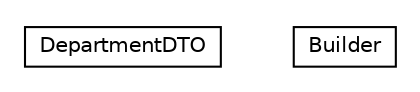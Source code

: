 #!/usr/local/bin/dot
#
# Class diagram 
# Generated by UMLGraph version 5.1 (http://www.umlgraph.org/)
#

digraph G {
	edge [fontname="Helvetica",fontsize=10,labelfontname="Helvetica",labelfontsize=10];
	node [fontname="Helvetica",fontsize=10,shape=plaintext];
	nodesep=0.25;
	ranksep=0.5;
	// cn.edu.uestc.acmicpc.db.dto.impl.department.DepartmentDTO
	c1468 [label=<<table title="cn.edu.uestc.acmicpc.db.dto.impl.department.DepartmentDTO" border="0" cellborder="1" cellspacing="0" cellpadding="2" port="p" href="./DepartmentDTO.html">
		<tr><td><table border="0" cellspacing="0" cellpadding="1">
<tr><td align="center" balign="center"> DepartmentDTO </td></tr>
		</table></td></tr>
		</table>>, fontname="Helvetica", fontcolor="black", fontsize=10.0];
	// cn.edu.uestc.acmicpc.db.dto.impl.department.DepartmentDTO.Builder
	c1469 [label=<<table title="cn.edu.uestc.acmicpc.db.dto.impl.department.DepartmentDTO.Builder" border="0" cellborder="1" cellspacing="0" cellpadding="2" port="p" href="./DepartmentDTO.Builder.html">
		<tr><td><table border="0" cellspacing="0" cellpadding="1">
<tr><td align="center" balign="center"> Builder </td></tr>
		</table></td></tr>
		</table>>, fontname="Helvetica", fontcolor="black", fontsize=10.0];
}

